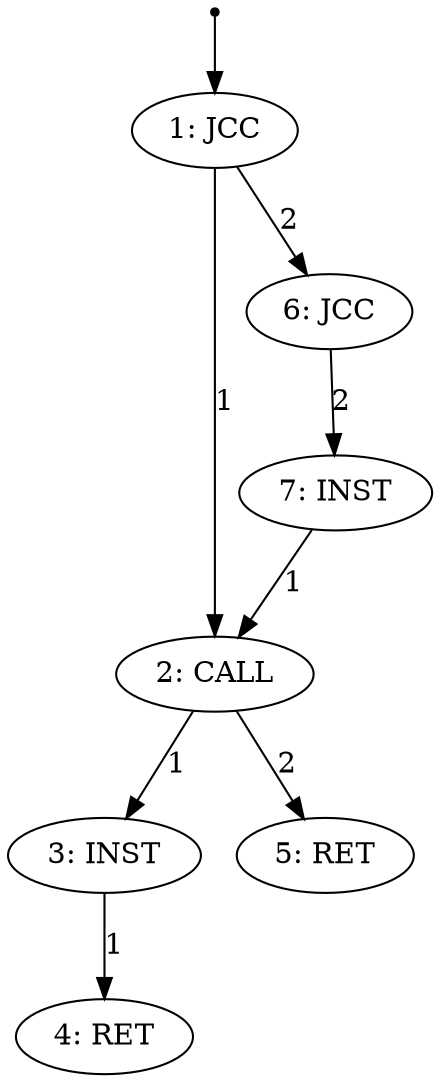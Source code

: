 digraph G{
fontname=cmr10;
"0" [shape="point"]
"1" [label="1: JCC"]
"2" [label="2: CALL"]
"3" [label="3: INST"]
"4" [label="4: RET"]
"5" [label="5: RET"]
"6" [label="6: JCC"]
"7" [label="7: INST"]
"0" -> "1"
"1"->"2" [label="1"]
"2"->"3" [label="1"]
"3"->"4" [label="1"]
"2"->"5" [label="2"]
"1"->"6" [label="2"]
"6"->"7" [label="2"]
"7"->"2" [label="1"]
}
